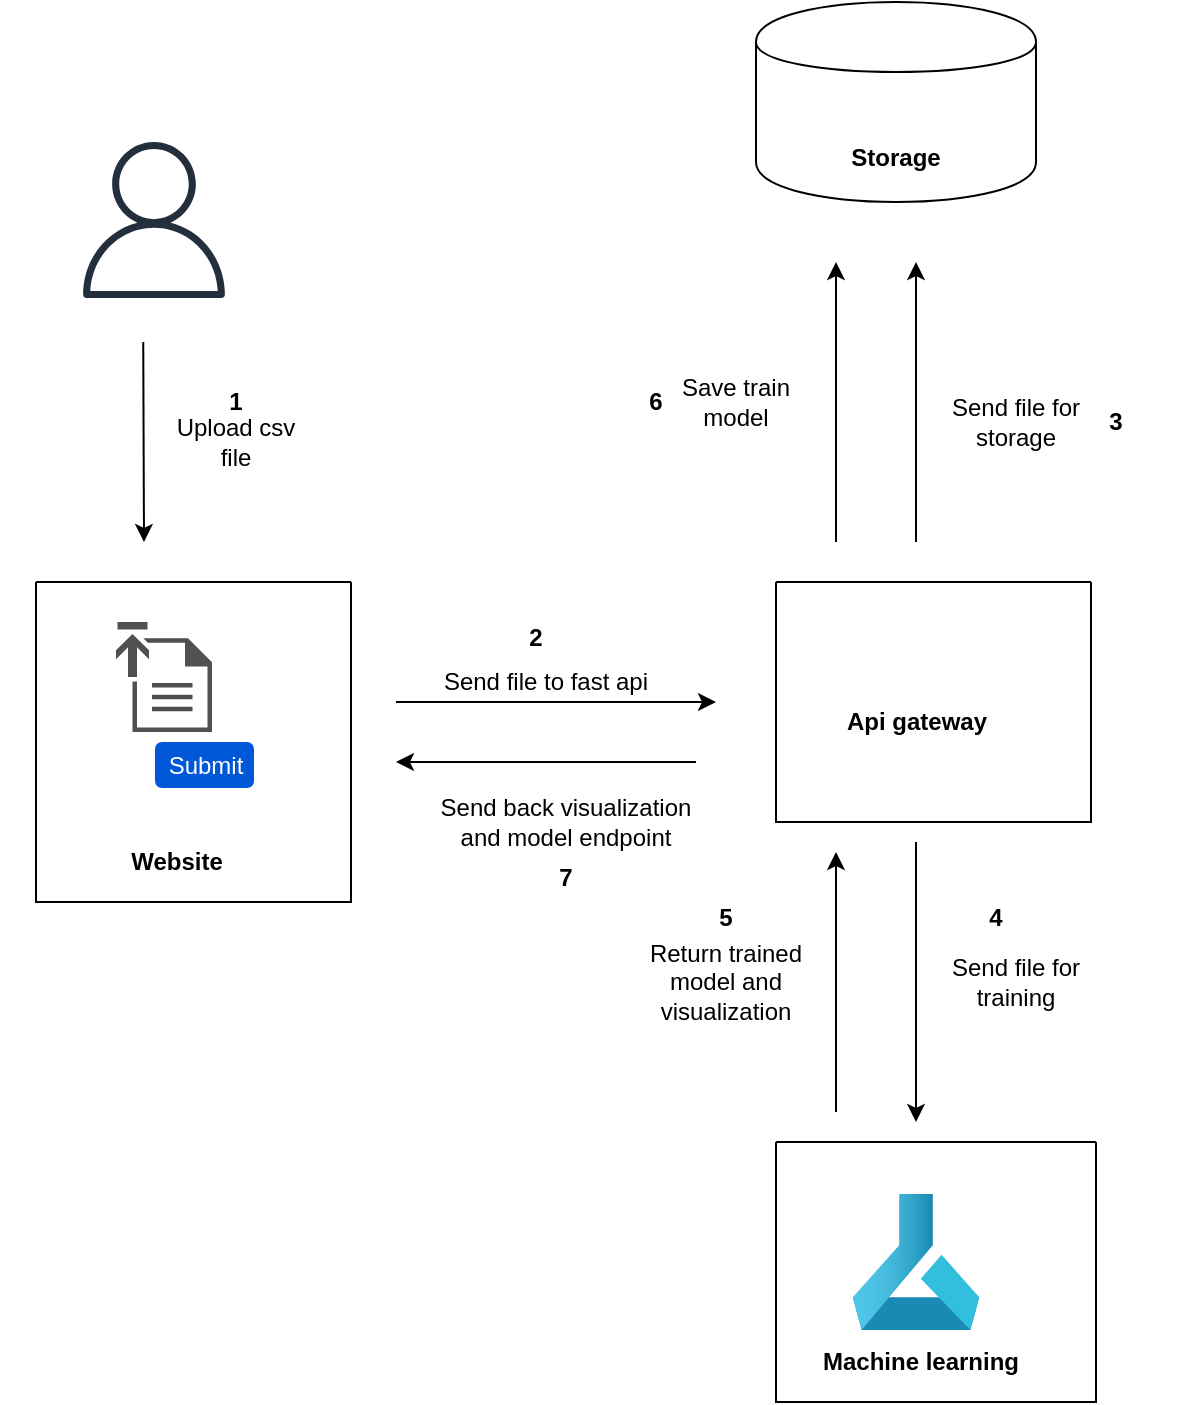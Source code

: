<mxfile version="21.6.5" type="github">
  <diagram name="Page-1" id="e_qJXU3TRhxLymGpGND4">
    <mxGraphModel dx="1562" dy="821" grid="0" gridSize="10" guides="1" tooltips="1" connect="1" arrows="1" fold="1" page="1" pageScale="1" pageWidth="827" pageHeight="1169" background="#FFFFFF" math="0" shadow="0">
      <root>
        <mxCell id="0" />
        <mxCell id="1" parent="0" />
        <mxCell id="KPnP_rj-Ig-0siqroWyY-3" value="" style="swimlane;startSize=0;rounded=1;" parent="1" vertex="1">
          <mxGeometry x="450" y="320" width="157.5" height="120" as="geometry" />
        </mxCell>
        <mxCell id="KPnP_rj-Ig-0siqroWyY-57" value="&lt;b&gt;Api gateway&lt;/b&gt;" style="text;strokeColor=none;align=center;fillColor=none;html=1;verticalAlign=middle;whiteSpace=wrap;rounded=1;" parent="KPnP_rj-Ig-0siqroWyY-3" vertex="1">
          <mxGeometry x="-17.5" y="50" width="175" height="40" as="geometry" />
        </mxCell>
        <mxCell id="KPnP_rj-Ig-0siqroWyY-4" value="" style="shape=cylinder;whiteSpace=wrap;html=1;boundedLbl=1;backgroundOutline=1;rounded=1;" parent="1" vertex="1">
          <mxGeometry x="440" y="30" width="140" height="100" as="geometry" />
        </mxCell>
        <mxCell id="KPnP_rj-Ig-0siqroWyY-5" value="" style="swimlane;startSize=0;rounded=1;" parent="1" vertex="1">
          <mxGeometry x="450" y="600" width="160" height="130" as="geometry" />
        </mxCell>
        <mxCell id="KPnP_rj-Ig-0siqroWyY-39" value="" style="image;aspect=fixed;html=1;points=[];align=center;fontSize=12;image=img/lib/azure2/ai_machine_learning/Machine_Learning.svg;rounded=1;" parent="KPnP_rj-Ig-0siqroWyY-5" vertex="1">
          <mxGeometry x="38" y="26" width="64" height="68" as="geometry" />
        </mxCell>
        <mxCell id="KPnP_rj-Ig-0siqroWyY-40" value="&lt;b&gt;Machine learning&lt;/b&gt;" style="text;strokeColor=none;align=center;fillColor=none;html=1;verticalAlign=middle;whiteSpace=wrap;rounded=1;" parent="KPnP_rj-Ig-0siqroWyY-5" vertex="1">
          <mxGeometry x="-15" y="90" width="175" height="40" as="geometry" />
        </mxCell>
        <mxCell id="KPnP_rj-Ig-0siqroWyY-6" value="" style="swimlane;startSize=0;rounded=1;" parent="1" vertex="1">
          <mxGeometry x="80" y="320" width="157.5" height="160" as="geometry" />
        </mxCell>
        <mxCell id="KPnP_rj-Ig-0siqroWyY-10" value="Submit" style="rounded=1;fillColor=#0057D8;align=center;strokeColor=none;html=1;whiteSpace=wrap;fontColor=#ffffff;fontSize=12;sketch=0;" parent="KPnP_rj-Ig-0siqroWyY-6" vertex="1">
          <mxGeometry x="59.5" y="80" width="49.5" height="23" as="geometry" />
        </mxCell>
        <mxCell id="KPnP_rj-Ig-0siqroWyY-27" value="" style="sketch=0;pointerEvents=1;shadow=0;dashed=0;html=1;strokeColor=none;fillColor=#505050;labelPosition=center;verticalLabelPosition=bottom;verticalAlign=top;outlineConnect=0;align=center;shape=mxgraph.office.concepts.upload;rounded=1;" parent="KPnP_rj-Ig-0siqroWyY-6" vertex="1">
          <mxGeometry x="40" y="20" width="48" height="55" as="geometry" />
        </mxCell>
        <mxCell id="KPnP_rj-Ig-0siqroWyY-58" value="&lt;b&gt;Website&lt;/b&gt;" style="text;strokeColor=none;align=center;fillColor=none;html=1;verticalAlign=middle;whiteSpace=wrap;rounded=1;" parent="KPnP_rj-Ig-0siqroWyY-6" vertex="1">
          <mxGeometry x="-17.5" y="120" width="175" height="40" as="geometry" />
        </mxCell>
        <mxCell id="KPnP_rj-Ig-0siqroWyY-7" value="" style="sketch=0;outlineConnect=0;fontColor=#232F3E;gradientColor=none;fillColor=#232F3D;strokeColor=none;dashed=0;verticalLabelPosition=bottom;verticalAlign=top;align=center;html=1;fontSize=12;fontStyle=0;aspect=fixed;pointerEvents=1;shape=mxgraph.aws4.user;rounded=1;" parent="1" vertex="1">
          <mxGeometry x="100" y="100" width="78" height="78" as="geometry" />
        </mxCell>
        <mxCell id="KPnP_rj-Ig-0siqroWyY-29" value="" style="endArrow=classic;html=1;rounded=1;" parent="1" edge="1">
          <mxGeometry width="50" height="50" relative="1" as="geometry">
            <mxPoint x="133.62" y="200" as="sourcePoint" />
            <mxPoint x="134" y="300" as="targetPoint" />
          </mxGeometry>
        </mxCell>
        <mxCell id="KPnP_rj-Ig-0siqroWyY-30" value="Upload csv file" style="text;strokeColor=none;align=center;fillColor=none;html=1;verticalAlign=middle;whiteSpace=wrap;rounded=1;" parent="1" vertex="1">
          <mxGeometry x="140" y="230" width="80" height="40" as="geometry" />
        </mxCell>
        <mxCell id="KPnP_rj-Ig-0siqroWyY-31" value="" style="endArrow=classic;html=1;rounded=1;" parent="1" edge="1">
          <mxGeometry width="50" height="50" relative="1" as="geometry">
            <mxPoint x="260" y="380" as="sourcePoint" />
            <mxPoint x="420" y="380" as="targetPoint" />
          </mxGeometry>
        </mxCell>
        <mxCell id="KPnP_rj-Ig-0siqroWyY-32" value="" style="endArrow=classic;html=1;rounded=1;" parent="1" edge="1">
          <mxGeometry width="50" height="50" relative="1" as="geometry">
            <mxPoint x="520" y="300" as="sourcePoint" />
            <mxPoint x="520" y="160" as="targetPoint" />
          </mxGeometry>
        </mxCell>
        <mxCell id="KPnP_rj-Ig-0siqroWyY-33" value="" style="endArrow=classic;html=1;rounded=1;" parent="1" edge="1">
          <mxGeometry width="50" height="50" relative="1" as="geometry">
            <mxPoint x="520" y="450" as="sourcePoint" />
            <mxPoint x="520" y="590" as="targetPoint" />
          </mxGeometry>
        </mxCell>
        <mxCell id="KPnP_rj-Ig-0siqroWyY-34" value="Send file for storage" style="text;strokeColor=none;align=center;fillColor=none;html=1;verticalAlign=middle;whiteSpace=wrap;rounded=1;" parent="1" vertex="1">
          <mxGeometry x="530" y="220" width="80" height="40" as="geometry" />
        </mxCell>
        <mxCell id="KPnP_rj-Ig-0siqroWyY-35" value="Send file for training" style="text;strokeColor=none;align=center;fillColor=none;html=1;verticalAlign=middle;whiteSpace=wrap;rounded=1;" parent="1" vertex="1">
          <mxGeometry x="530" y="500" width="80" height="40" as="geometry" />
        </mxCell>
        <mxCell id="KPnP_rj-Ig-0siqroWyY-37" value="" style="endArrow=classic;html=1;rounded=1;" parent="1" edge="1">
          <mxGeometry width="50" height="50" relative="1" as="geometry">
            <mxPoint x="480" y="585" as="sourcePoint" />
            <mxPoint x="480" y="455" as="targetPoint" />
          </mxGeometry>
        </mxCell>
        <mxCell id="KPnP_rj-Ig-0siqroWyY-38" value="Return trained model and visualization" style="text;strokeColor=none;align=center;fillColor=none;html=1;verticalAlign=middle;whiteSpace=wrap;rounded=1;" parent="1" vertex="1">
          <mxGeometry x="385" y="500" width="80" height="40" as="geometry" />
        </mxCell>
        <mxCell id="KPnP_rj-Ig-0siqroWyY-41" value="Send file to fast api" style="text;strokeColor=none;align=center;fillColor=none;html=1;verticalAlign=middle;whiteSpace=wrap;rounded=1;" parent="1" vertex="1">
          <mxGeometry x="270" y="340" width="130" height="60" as="geometry" />
        </mxCell>
        <mxCell id="KPnP_rj-Ig-0siqroWyY-43" value="" style="endArrow=classic;html=1;rounded=1;" parent="1" edge="1">
          <mxGeometry width="50" height="50" relative="1" as="geometry">
            <mxPoint x="410" y="410" as="sourcePoint" />
            <mxPoint x="260" y="410" as="targetPoint" />
          </mxGeometry>
        </mxCell>
        <mxCell id="KPnP_rj-Ig-0siqroWyY-44" value="Send back visualization and model endpoint" style="text;strokeColor=none;align=center;fillColor=none;html=1;verticalAlign=middle;whiteSpace=wrap;rounded=1;" parent="1" vertex="1">
          <mxGeometry x="280" y="410" width="130" height="60" as="geometry" />
        </mxCell>
        <mxCell id="KPnP_rj-Ig-0siqroWyY-45" value="" style="endArrow=classic;html=1;rounded=1;" parent="1" edge="1">
          <mxGeometry width="50" height="50" relative="1" as="geometry">
            <mxPoint x="480" y="300" as="sourcePoint" />
            <mxPoint x="480" y="160" as="targetPoint" />
          </mxGeometry>
        </mxCell>
        <mxCell id="KPnP_rj-Ig-0siqroWyY-46" value="Save train model" style="text;strokeColor=none;align=center;fillColor=none;html=1;verticalAlign=middle;whiteSpace=wrap;rounded=1;" parent="1" vertex="1">
          <mxGeometry x="390" y="210" width="80" height="40" as="geometry" />
        </mxCell>
        <mxCell id="KPnP_rj-Ig-0siqroWyY-49" value="&lt;b&gt;1&lt;/b&gt;" style="text;strokeColor=none;align=center;fillColor=none;html=1;verticalAlign=middle;whiteSpace=wrap;rounded=1;" parent="1" vertex="1">
          <mxGeometry x="150" y="215" width="60" height="30" as="geometry" />
        </mxCell>
        <mxCell id="KPnP_rj-Ig-0siqroWyY-50" value="&lt;b&gt;2&lt;/b&gt;" style="text;strokeColor=none;align=center;fillColor=none;html=1;verticalAlign=middle;whiteSpace=wrap;rounded=1;" parent="1" vertex="1">
          <mxGeometry x="300" y="310" width="60" height="75" as="geometry" />
        </mxCell>
        <mxCell id="KPnP_rj-Ig-0siqroWyY-51" value="&lt;b&gt;7&lt;/b&gt;" style="text;strokeColor=none;align=center;fillColor=none;html=1;verticalAlign=middle;whiteSpace=wrap;rounded=1;" parent="1" vertex="1">
          <mxGeometry x="315" y="430" width="60" height="75" as="geometry" />
        </mxCell>
        <mxCell id="KPnP_rj-Ig-0siqroWyY-52" value="&lt;b&gt;6&lt;/b&gt;" style="text;strokeColor=none;align=center;fillColor=none;html=1;verticalAlign=middle;whiteSpace=wrap;rounded=1;" parent="1" vertex="1">
          <mxGeometry x="360" y="192.5" width="60" height="75" as="geometry" />
        </mxCell>
        <mxCell id="KPnP_rj-Ig-0siqroWyY-53" value="&lt;b&gt;3&lt;/b&gt;" style="text;strokeColor=none;align=center;fillColor=none;html=1;verticalAlign=middle;whiteSpace=wrap;rounded=1;" parent="1" vertex="1">
          <mxGeometry x="590" y="202.5" width="60" height="75" as="geometry" />
        </mxCell>
        <mxCell id="KPnP_rj-Ig-0siqroWyY-54" value="&lt;b&gt;4&lt;/b&gt;" style="text;strokeColor=none;align=center;fillColor=none;html=1;verticalAlign=middle;whiteSpace=wrap;rounded=1;" parent="1" vertex="1">
          <mxGeometry x="530" y="450" width="60" height="75" as="geometry" />
        </mxCell>
        <mxCell id="KPnP_rj-Ig-0siqroWyY-55" value="&lt;b&gt;5&lt;/b&gt;" style="text;strokeColor=none;align=center;fillColor=none;html=1;verticalAlign=middle;whiteSpace=wrap;rounded=1;" parent="1" vertex="1">
          <mxGeometry x="395" y="450" width="60" height="75" as="geometry" />
        </mxCell>
        <mxCell id="KPnP_rj-Ig-0siqroWyY-56" value="&lt;b&gt;Storage&lt;/b&gt;" style="text;strokeColor=none;align=center;fillColor=none;html=1;verticalAlign=middle;whiteSpace=wrap;rounded=1;" parent="1" vertex="1">
          <mxGeometry x="480" y="70" width="60" height="75" as="geometry" />
        </mxCell>
      </root>
    </mxGraphModel>
  </diagram>
</mxfile>
